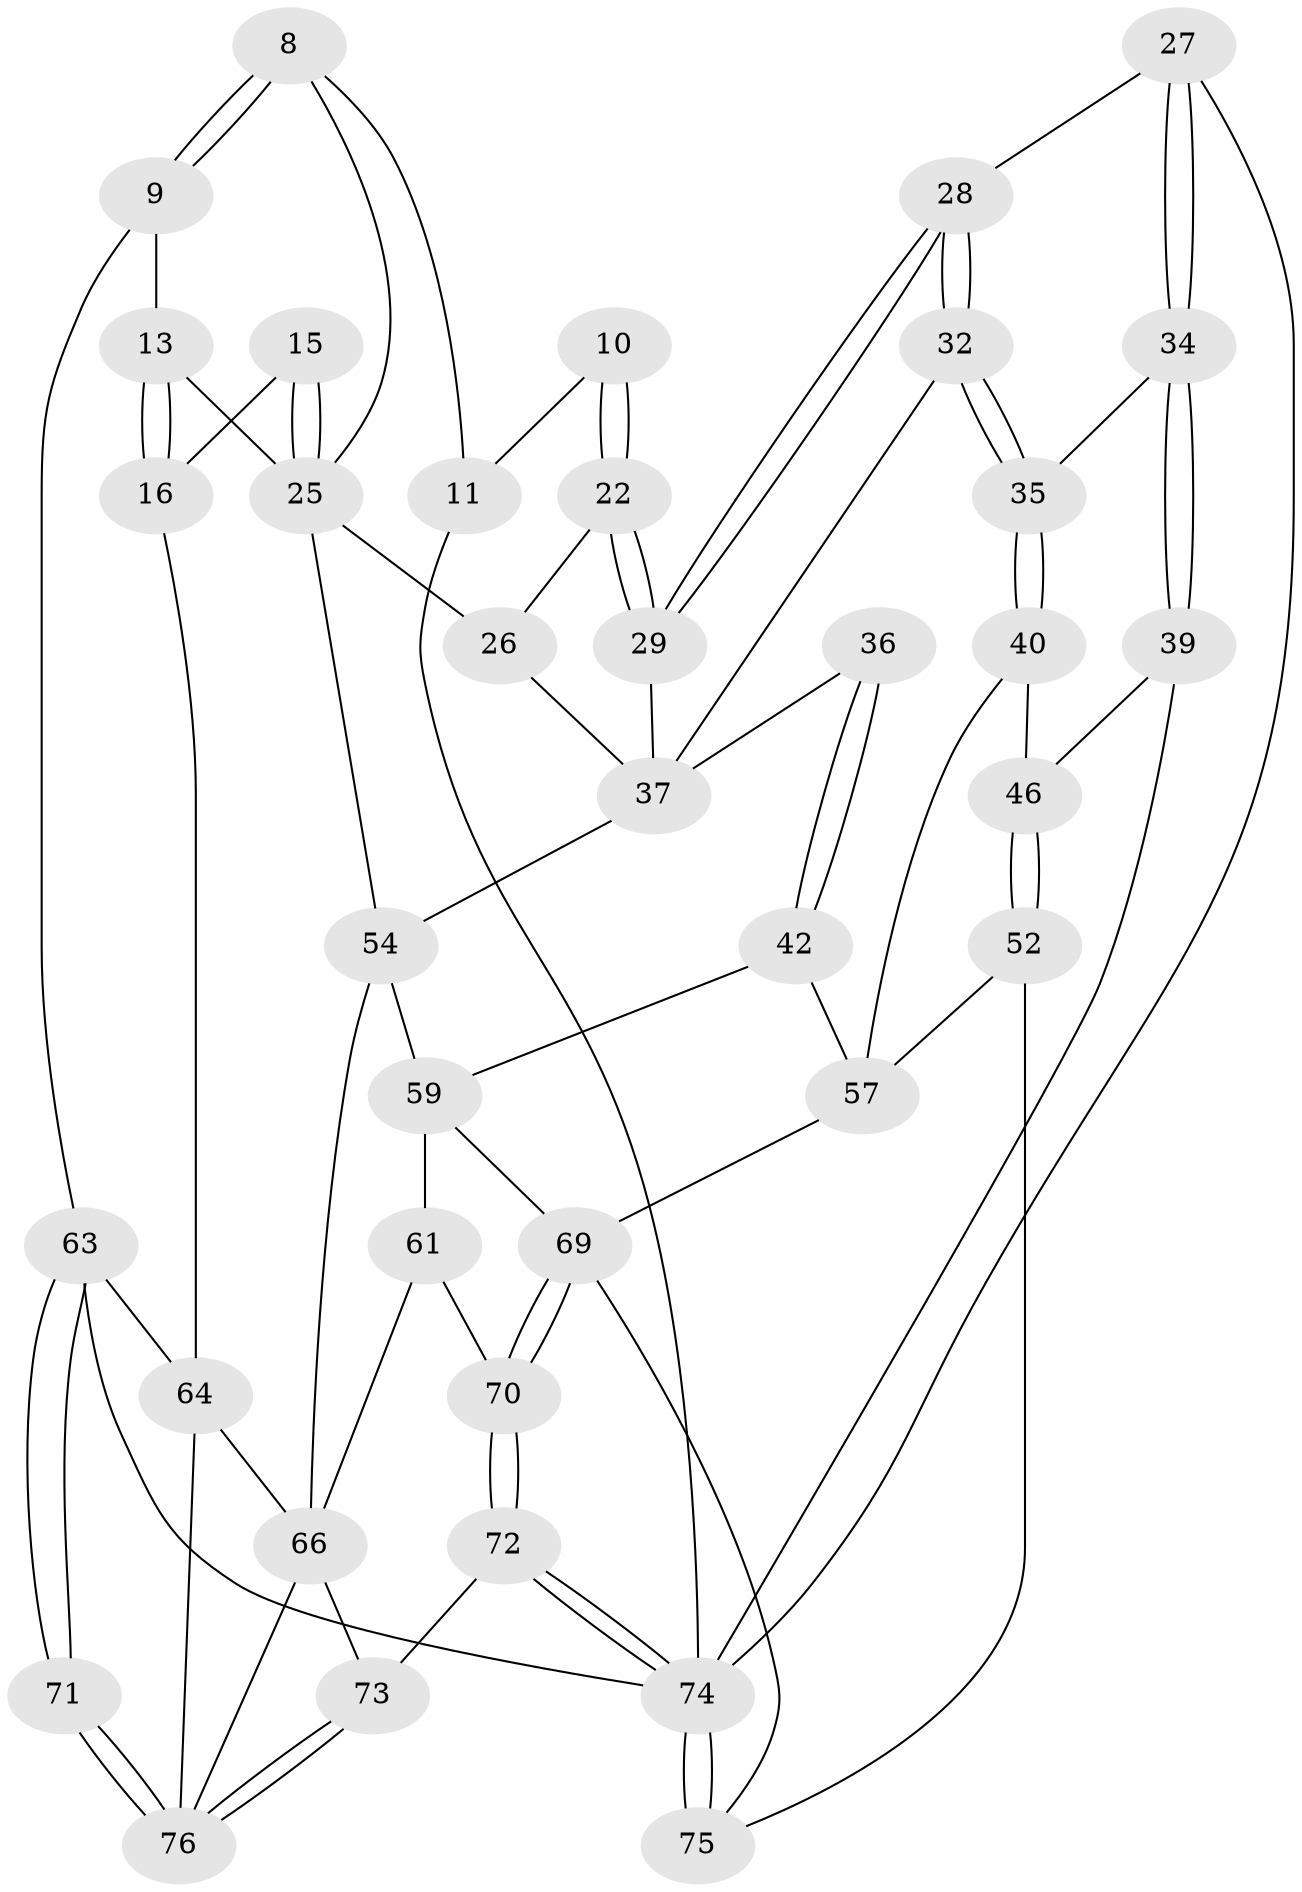 // original degree distribution, {3: 0.02631578947368421, 5: 0.5789473684210527, 6: 0.18421052631578946, 4: 0.21052631578947367}
// Generated by graph-tools (version 1.1) at 2025/59/03/09/25 04:59:45]
// undirected, 38 vertices, 83 edges
graph export_dot {
graph [start="1"]
  node [color=gray90,style=filled];
  8 [pos="+0.36291630453086804+0.19397417721870605"];
  9 [pos="+0.25429246703794134+0.09128990459983753",super="+6"];
  10 [pos="+0.6835572034425945+0.15885122646406646"];
  11 [pos="+0.7397331543793927+0.04333738461887907",super="+2+7"];
  13 [pos="+0.0991799822430152+0.11989268595710373",super="+12"];
  15 [pos="+0.029962485236592996+0.40103189254891924"];
  16 [pos="+0+0.3974619903085054"];
  22 [pos="+0.6747768510933386+0.19375020620147979"];
  25 [pos="+0.16413226814732132+0.46132035595222476",super="+24+18+14"];
  26 [pos="+0.4579086920635087+0.40848858846931246",super="+23"];
  27 [pos="+0.9833463030985636+0.31992077214429293"];
  28 [pos="+0.9366489091960167+0.33356592105251476"];
  29 [pos="+0.6825530568175293+0.2220572507884287"];
  32 [pos="+0.8162312545086973+0.45547044084446897"];
  34 [pos="+0.9303319724153206+0.5276406556419326"];
  35 [pos="+0.8193275451382247+0.4873761651559204"];
  36 [pos="+0.6016651540729849+0.5394759844187761"];
  37 [pos="+0.5154871237594925+0.47714583033417685",super="+31+33"];
  39 [pos="+0.9999038074917963+0.5786326612654458"];
  40 [pos="+0.7077095182427924+0.6441604748055177"];
  42 [pos="+0.6501431336390048+0.6175854624106991"];
  46 [pos="+0.8946757695804599+0.619512665674215"];
  52 [pos="+0.8873396778558904+0.762391422287813"];
  54 [pos="+0.3284887690922556+0.777112498335235",super="+44+43+45"];
  57 [pos="+0.7460096175671411+0.7724553203778485",super="+41"];
  59 [pos="+0.5454070793050882+0.8047085066607462",super="+48+53"];
  61 [pos="+0.4592606308473382+0.8538041209944239",super="+60"];
  63 [pos="+0+1",super="+4"];
  64 [pos="+0.10989509957305353+0.784278044005616",super="+62+50+21"];
  66 [pos="+0.3032143817169805+0.8722892551469175",super="+65+55+56+49"];
  69 [pos="+0.7145973887644045+0.9189076069600678",super="+58"];
  70 [pos="+0.6886665428661805+1"];
  71 [pos="+0+1"];
  72 [pos="+0.684002744657614+1"];
  73 [pos="+0.47205026590769833+1"];
  74 [pos="+1+1",super="+3+38"];
  75 [pos="+1+0.8570005774437796",super="+51"];
  76 [pos="+0+1",super="+67+68"];
  8 -- 9;
  8 -- 9;
  8 -- 11;
  8 -- 25;
  9 -- 13 [weight=2];
  9 -- 63;
  10 -- 11 [weight=2];
  10 -- 22;
  10 -- 22;
  11 -- 74 [weight=2];
  13 -- 16;
  13 -- 16;
  13 -- 25;
  15 -- 16;
  15 -- 25 [weight=2];
  15 -- 25;
  16 -- 64;
  22 -- 29;
  22 -- 29;
  22 -- 26;
  25 -- 26 [weight=2];
  25 -- 54;
  26 -- 37;
  27 -- 28;
  27 -- 34;
  27 -- 34;
  27 -- 74;
  28 -- 29;
  28 -- 29;
  28 -- 32;
  28 -- 32;
  29 -- 37;
  32 -- 35;
  32 -- 35;
  32 -- 37;
  34 -- 35;
  34 -- 39;
  34 -- 39;
  35 -- 40;
  35 -- 40;
  36 -- 37 [weight=2];
  36 -- 42;
  36 -- 42;
  37 -- 54;
  39 -- 46;
  39 -- 74;
  40 -- 46;
  40 -- 57;
  42 -- 59;
  42 -- 57;
  46 -- 52;
  46 -- 52;
  52 -- 57;
  52 -- 75;
  54 -- 59 [weight=2];
  54 -- 66 [weight=2];
  57 -- 69;
  59 -- 61 [weight=2];
  59 -- 69;
  61 -- 70;
  61 -- 66;
  63 -- 71;
  63 -- 71;
  63 -- 74 [weight=2];
  63 -- 64 [weight=2];
  64 -- 66 [weight=2];
  64 -- 76;
  66 -- 73;
  66 -- 76;
  69 -- 70;
  69 -- 70;
  69 -- 75;
  70 -- 72;
  70 -- 72;
  71 -- 76 [weight=2];
  71 -- 76;
  72 -- 73;
  72 -- 74;
  72 -- 74;
  73 -- 76;
  73 -- 76;
  74 -- 75 [weight=2];
  74 -- 75;
}
